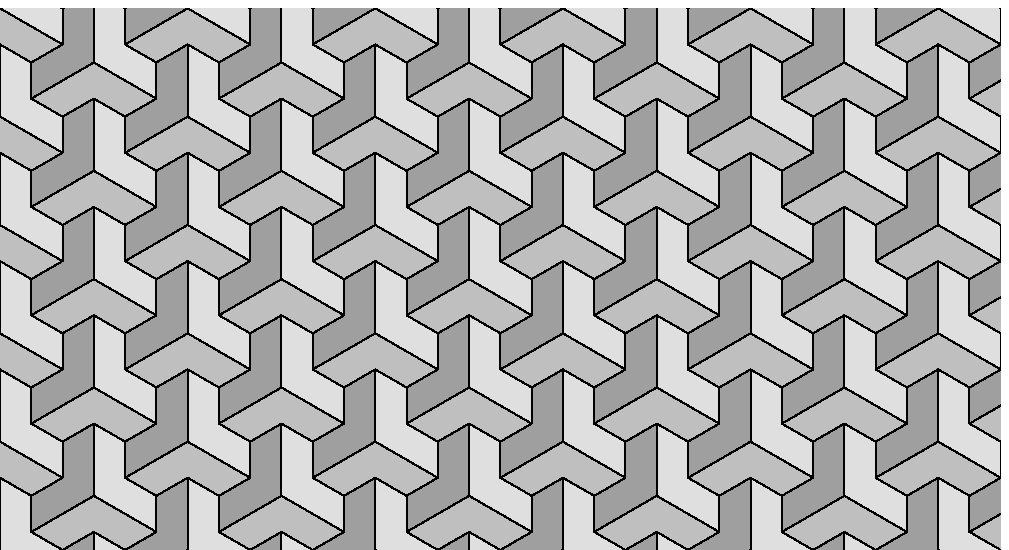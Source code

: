 \documentclass{standalone}
\usepackage{luamplib}
\begin{document}
\begin{mplibcode}
beginfig(1);

numeric s; s = 13;
path atom;
atom = origin
   -- (2s,0) rotated -30 -- (2s,0) rotated -30 + (0,s)
   -- ( s,0) rotated  30 -- ( s,0) rotated  30 + (0,s)
   -- (0,2s) -- cycle;

picture p[];
for i=0 upto 2:
    p[i] = image(
        fill atom rotated -120i withcolor (7/8 - 1/8i) ;
        draw atom rotated -120i;
    );
endfor

n = 13;
for i=-n upto n:
    for j=-n upto n:
        forsuffixes $=0,1,2:
            draw p$ shifted ((3i*s,0) rotated -30
                           + (0,floor(1/2i)*3s + 3j*s));
        endfor
    endfor
endfor

clip currentpicture to (unitsquare shifted -(1/2,1/2)
                        xscaled 55.425s  yscaled 30s);
    
endfig;
\end{mplibcode}
\end{document}

